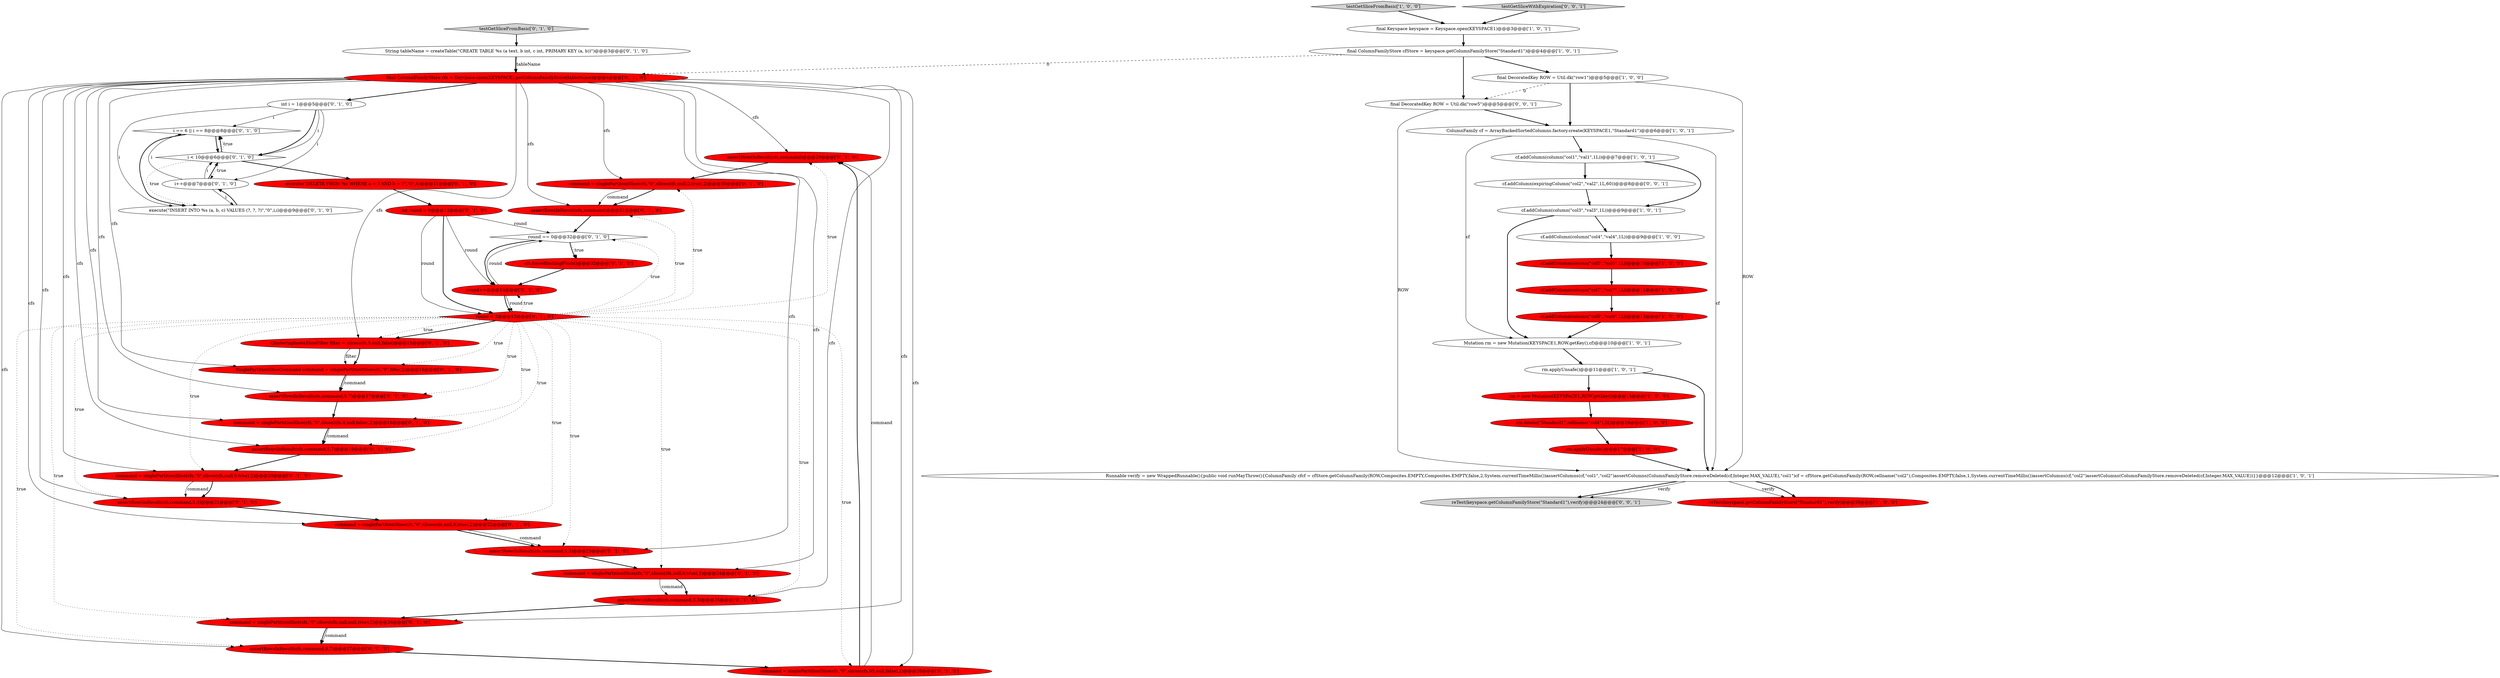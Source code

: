 digraph {
14 [style = filled, label = "cf.addColumn(column(\"col5\",\"val5\",1L))@@@10@@@['1', '0', '0']", fillcolor = red, shape = ellipse image = "AAA1AAABBB1BBB"];
0 [style = filled, label = "cf.addColumn(column(\"col9\",\"val9\",1L))@@@12@@@['1', '0', '0']", fillcolor = red, shape = ellipse image = "AAA1AAABBB1BBB"];
23 [style = filled, label = "assertRowsInResult(cfs,command)@@@29@@@['0', '1', '0']", fillcolor = red, shape = ellipse image = "AAA1AAABBB2BBB"];
24 [style = filled, label = "command = singlePartitionSlice(cfs,\"0\",slices(cfs,null,5,true),2)@@@20@@@['0', '1', '0']", fillcolor = red, shape = ellipse image = "AAA1AAABBB2BBB"];
48 [style = filled, label = "assertRowsInResult(cfs,command)@@@31@@@['0', '1', '0']", fillcolor = red, shape = ellipse image = "AAA1AAABBB2BBB"];
7 [style = filled, label = "cf.addColumn(column(\"col4\",\"val4\",1L))@@@9@@@['1', '0', '0']", fillcolor = white, shape = ellipse image = "AAA0AAABBB1BBB"];
4 [style = filled, label = "rm.applyUnsafe()@@@17@@@['1', '0', '0']", fillcolor = red, shape = ellipse image = "AAA1AAABBB1BBB"];
1 [style = filled, label = "testGetSliceFromBasic['1', '0', '0']", fillcolor = lightgray, shape = diamond image = "AAA0AAABBB1BBB"];
20 [style = filled, label = "final ColumnFamilyStore cfs = Keyspace.open(KEYSPACE).getColumnFamilyStore(tableName)@@@4@@@['0', '1', '0']", fillcolor = red, shape = ellipse image = "AAA1AAABBB2BBB"];
10 [style = filled, label = "ColumnFamily cf = ArrayBackedSortedColumns.factory.create(KEYSPACE1,\"Standard1\")@@@6@@@['1', '0', '1']", fillcolor = white, shape = ellipse image = "AAA0AAABBB1BBB"];
43 [style = filled, label = "command = singlePartitionSlice(cfs,\"0\",slices(cfs,95,null,false),2)@@@28@@@['0', '1', '0']", fillcolor = red, shape = ellipse image = "AAA1AAABBB2BBB"];
11 [style = filled, label = "cf.addColumn(column(\"col1\",\"val1\",1L))@@@7@@@['1', '0', '1']", fillcolor = white, shape = ellipse image = "AAA0AAABBB1BBB"];
40 [style = filled, label = "command = singlePartitionSlice(cfs,\"0\",slices(cfs,null,null,true),2)@@@26@@@['0', '1', '0']", fillcolor = red, shape = ellipse image = "AAA1AAABBB2BBB"];
45 [style = filled, label = "command = singlePartitionSlice(cfs,\"0\",slices(cfs,4,null,false),2)@@@18@@@['0', '1', '0']", fillcolor = red, shape = ellipse image = "AAA1AAABBB2BBB"];
3 [style = filled, label = "rm.applyUnsafe()@@@11@@@['1', '0', '1']", fillcolor = white, shape = ellipse image = "AAA0AAABBB1BBB"];
32 [style = filled, label = "ClusteringIndexSliceFilter filter = slices(cfs,5,null,false)@@@15@@@['0', '1', '0']", fillcolor = red, shape = ellipse image = "AAA1AAABBB2BBB"];
52 [style = filled, label = "reTest(keyspace.getColumnFamilyStore(\"Standard1\"),verify)@@@24@@@['0', '0', '1']", fillcolor = lightgray, shape = ellipse image = "AAA0AAABBB3BBB"];
29 [style = filled, label = "i == 6 || i == 8@@@8@@@['0', '1', '0']", fillcolor = white, shape = diamond image = "AAA0AAABBB2BBB"];
38 [style = filled, label = "i < 10@@@6@@@['0', '1', '0']", fillcolor = white, shape = diamond image = "AAA0AAABBB2BBB"];
15 [style = filled, label = "Runnable verify = new WrappedRunnable(){public void runMayThrow(){ColumnFamily cfcf = cfStore.getColumnFamily(ROW,Composites.EMPTY,Composites.EMPTY,false,2,System.currentTimeMillis())assertColumns(cf,\"col1\",\"col2\")assertColumns(ColumnFamilyStore.removeDeleted(cf,Integer.MAX_VALUE),\"col1\")cf = cfStore.getColumnFamily(ROW,cellname(\"col2\"),Composites.EMPTY,false,1,System.currentTimeMillis())assertColumns(cf,\"col2\")assertColumns(ColumnFamilyStore.removeDeleted(cf,Integer.MAX_VALUE))}}@@@12@@@['1', '0', '1']", fillcolor = white, shape = ellipse image = "AAA0AAABBB1BBB"];
18 [style = filled, label = "command = singlePartitionSlice(cfs,\"0\",slices(cfs,null,6,true),2)@@@24@@@['0', '1', '0']", fillcolor = red, shape = ellipse image = "AAA1AAABBB2BBB"];
9 [style = filled, label = "final ColumnFamilyStore cfStore = keyspace.getColumnFamilyStore(\"Standard1\")@@@4@@@['1', '0', '1']", fillcolor = white, shape = ellipse image = "AAA0AAABBB1BBB"];
26 [style = filled, label = "assertRowsInResult(cfs,command,9,7)@@@27@@@['0', '1', '0']", fillcolor = red, shape = ellipse image = "AAA1AAABBB2BBB"];
41 [style = filled, label = "cfs.forceBlockingFlush()@@@32@@@['0', '1', '0']", fillcolor = red, shape = ellipse image = "AAA1AAABBB2BBB"];
22 [style = filled, label = "assertRowsInResult(cfs,command,5,3)@@@21@@@['0', '1', '0']", fillcolor = red, shape = ellipse image = "AAA1AAABBB2BBB"];
42 [style = filled, label = "round < 2@@@13@@@['0', '1', '0']", fillcolor = red, shape = diamond image = "AAA1AAABBB2BBB"];
27 [style = filled, label = "execute(\"INSERT INTO %s (a, b, c) VALUES (?, ?, ?)\",\"0\",i,i)@@@9@@@['0', '1', '0']", fillcolor = white, shape = ellipse image = "AAA0AAABBB2BBB"];
44 [style = filled, label = "round++@@@14@@@['0', '1', '0']", fillcolor = red, shape = ellipse image = "AAA1AAABBB2BBB"];
8 [style = filled, label = "reTest(keyspace.getColumnFamilyStore(\"Standard1\"),verify)@@@39@@@['1', '0', '0']", fillcolor = red, shape = ellipse image = "AAA1AAABBB1BBB"];
16 [style = filled, label = "cf.addColumn(column(\"col7\",\"val7\",1L))@@@11@@@['1', '0', '0']", fillcolor = red, shape = ellipse image = "AAA1AAABBB1BBB"];
39 [style = filled, label = "assertRowsInResult(cfs,command,5,3)@@@23@@@['0', '1', '0']", fillcolor = red, shape = ellipse image = "AAA1AAABBB2BBB"];
6 [style = filled, label = "rm = new Mutation(KEYSPACE1,ROW.getKey())@@@15@@@['1', '0', '0']", fillcolor = red, shape = ellipse image = "AAA1AAABBB1BBB"];
35 [style = filled, label = "assertRowsInResult(cfs,command,5,7)@@@19@@@['0', '1', '0']", fillcolor = red, shape = ellipse image = "AAA1AAABBB2BBB"];
46 [style = filled, label = "command = singlePartitionSlice(cfs,\"0\",slices(cfs,null,6,true),2)@@@22@@@['0', '1', '0']", fillcolor = red, shape = ellipse image = "AAA1AAABBB2BBB"];
5 [style = filled, label = "cf.addColumn(column(\"col3\",\"val3\",1L))@@@9@@@['1', '0', '1']", fillcolor = white, shape = ellipse image = "AAA0AAABBB1BBB"];
50 [style = filled, label = "cf.addColumn(expiringColumn(\"col2\",\"val2\",1L,60))@@@8@@@['0', '0', '1']", fillcolor = white, shape = ellipse image = "AAA0AAABBB3BBB"];
13 [style = filled, label = "final DecoratedKey ROW = Util.dk(\"row1\")@@@5@@@['1', '0', '0']", fillcolor = white, shape = ellipse image = "AAA0AAABBB1BBB"];
51 [style = filled, label = "testGetSliceWithExpiration['0', '0', '1']", fillcolor = lightgray, shape = diamond image = "AAA0AAABBB3BBB"];
19 [style = filled, label = "int i = 1@@@5@@@['0', '1', '0']", fillcolor = white, shape = ellipse image = "AAA0AAABBB2BBB"];
49 [style = filled, label = "final DecoratedKey ROW = Util.dk(\"row5\")@@@5@@@['0', '0', '1']", fillcolor = white, shape = ellipse image = "AAA0AAABBB3BBB"];
2 [style = filled, label = "rm.delete(\"Standard1\",cellname(\"col4\"),2L)@@@16@@@['1', '0', '0']", fillcolor = red, shape = ellipse image = "AAA1AAABBB1BBB"];
12 [style = filled, label = "final Keyspace keyspace = Keyspace.open(KEYSPACE1)@@@3@@@['1', '0', '1']", fillcolor = white, shape = ellipse image = "AAA0AAABBB1BBB"];
30 [style = filled, label = "SinglePartitionSliceCommand command = singlePartitionSlice(cfs,\"0\",filter,2)@@@16@@@['0', '1', '0']", fillcolor = red, shape = ellipse image = "AAA1AAABBB2BBB"];
47 [style = filled, label = "command = singlePartitionSlice(cfs,\"0\",slices(cfs,null,0,true),2)@@@30@@@['0', '1', '0']", fillcolor = red, shape = ellipse image = "AAA1AAABBB2BBB"];
28 [style = filled, label = "testGetSliceFromBasic['0', '1', '0']", fillcolor = lightgray, shape = diamond image = "AAA0AAABBB2BBB"];
33 [style = filled, label = "String tableName = createTable(\"CREATE TABLE %s (a text, b int, c int, PRIMARY KEY (a, b))\")@@@3@@@['0', '1', '0']", fillcolor = white, shape = ellipse image = "AAA0AAABBB2BBB"];
17 [style = filled, label = "Mutation rm = new Mutation(KEYSPACE1,ROW.getKey(),cf)@@@10@@@['1', '0', '1']", fillcolor = white, shape = ellipse image = "AAA0AAABBB1BBB"];
31 [style = filled, label = "assertRowsInResult(cfs,command,5,3)@@@25@@@['0', '1', '0']", fillcolor = red, shape = ellipse image = "AAA1AAABBB2BBB"];
25 [style = filled, label = "round == 0@@@32@@@['0', '1', '0']", fillcolor = white, shape = diamond image = "AAA0AAABBB2BBB"];
21 [style = filled, label = "execute(\"DELETE FROM %s WHERE a = ? AND b = ?\",\"0\",4)@@@11@@@['0', '1', '0']", fillcolor = red, shape = ellipse image = "AAA1AAABBB2BBB"];
36 [style = filled, label = "i++@@@7@@@['0', '1', '0']", fillcolor = white, shape = ellipse image = "AAA0AAABBB2BBB"];
34 [style = filled, label = "assertRowsInResult(cfs,command,5,7)@@@17@@@['0', '1', '0']", fillcolor = red, shape = ellipse image = "AAA1AAABBB2BBB"];
37 [style = filled, label = "int round = 0@@@12@@@['0', '1', '0']", fillcolor = red, shape = ellipse image = "AAA1AAABBB2BBB"];
16->0 [style = bold, label=""];
18->31 [style = solid, label="command"];
20->48 [style = solid, label="cfs"];
44->42 [style = solid, label="round"];
42->47 [style = dotted, label="true"];
20->35 [style = solid, label="cfs"];
4->15 [style = bold, label=""];
20->30 [style = solid, label="cfs"];
12->9 [style = bold, label=""];
37->25 [style = solid, label="round"];
44->25 [style = solid, label="round"];
43->23 [style = bold, label=""];
20->18 [style = solid, label="cfs"];
25->44 [style = bold, label=""];
45->35 [style = solid, label="command"];
7->14 [style = bold, label=""];
39->18 [style = bold, label=""];
50->5 [style = bold, label=""];
49->10 [style = bold, label=""];
15->52 [style = bold, label=""];
42->48 [style = dotted, label="true"];
1->12 [style = bold, label=""];
31->40 [style = bold, label=""];
40->26 [style = bold, label=""];
42->23 [style = dotted, label="true"];
42->22 [style = dotted, label="true"];
45->35 [style = bold, label=""];
20->34 [style = solid, label="cfs"];
42->32 [style = dotted, label="true"];
10->11 [style = bold, label=""];
14->16 [style = bold, label=""];
18->31 [style = bold, label=""];
19->29 [style = solid, label="i"];
42->26 [style = dotted, label="true"];
22->46 [style = bold, label=""];
47->48 [style = bold, label=""];
47->48 [style = solid, label="command"];
0->17 [style = bold, label=""];
20->45 [style = solid, label="cfs"];
26->43 [style = bold, label=""];
20->32 [style = solid, label="cfs"];
30->34 [style = bold, label=""];
46->39 [style = bold, label=""];
5->17 [style = bold, label=""];
2->4 [style = bold, label=""];
42->24 [style = dotted, label="true"];
6->2 [style = bold, label=""];
29->27 [style = bold, label=""];
21->37 [style = bold, label=""];
20->22 [style = solid, label="cfs"];
20->47 [style = solid, label="cfs"];
42->43 [style = dotted, label="true"];
20->23 [style = solid, label="cfs"];
19->36 [style = solid, label="i"];
42->32 [style = bold, label=""];
13->49 [style = dashed, label="0"];
49->15 [style = solid, label="ROW"];
5->7 [style = bold, label=""];
36->38 [style = solid, label="i"];
29->38 [style = bold, label=""];
42->30 [style = dotted, label="true"];
10->15 [style = solid, label="cf"];
20->24 [style = solid, label="cfs"];
20->19 [style = bold, label=""];
42->45 [style = dotted, label="true"];
19->38 [style = bold, label=""];
33->20 [style = solid, label="tableName"];
42->39 [style = dotted, label="true"];
13->10 [style = bold, label=""];
44->42 [style = bold, label=""];
24->22 [style = solid, label="command"];
42->44 [style = dotted, label="true"];
38->27 [style = dotted, label="true"];
25->41 [style = bold, label=""];
51->12 [style = bold, label=""];
15->8 [style = solid, label="verify"];
36->27 [style = solid, label="i"];
3->6 [style = bold, label=""];
20->40 [style = solid, label="cfs"];
32->30 [style = bold, label=""];
42->40 [style = dotted, label="true"];
35->24 [style = bold, label=""];
11->5 [style = bold, label=""];
43->23 [style = solid, label="command"];
42->18 [style = dotted, label="true"];
37->42 [style = solid, label="round"];
23->47 [style = bold, label=""];
17->3 [style = bold, label=""];
32->30 [style = solid, label="filter"];
11->50 [style = bold, label=""];
20->26 [style = solid, label="cfs"];
9->49 [style = bold, label=""];
15->52 [style = solid, label="verify"];
20->31 [style = solid, label="cfs"];
19->38 [style = solid, label="i"];
15->8 [style = bold, label=""];
38->36 [style = dotted, label="true"];
37->42 [style = bold, label=""];
42->34 [style = dotted, label="true"];
46->39 [style = solid, label="command"];
9->20 [style = dashed, label="0"];
19->27 [style = solid, label="i"];
27->36 [style = bold, label=""];
33->20 [style = bold, label=""];
20->43 [style = solid, label="cfs"];
38->29 [style = bold, label=""];
34->45 [style = bold, label=""];
42->31 [style = dotted, label="true"];
3->15 [style = bold, label=""];
25->41 [style = dotted, label="true"];
20->46 [style = solid, label="cfs"];
24->22 [style = bold, label=""];
40->26 [style = solid, label="command"];
13->15 [style = solid, label="ROW"];
28->33 [style = bold, label=""];
30->34 [style = solid, label="command"];
20->39 [style = solid, label="cfs"];
36->29 [style = solid, label="i"];
48->25 [style = bold, label=""];
38->21 [style = bold, label=""];
42->35 [style = dotted, label="true"];
42->25 [style = dotted, label="true"];
36->38 [style = bold, label=""];
38->29 [style = dotted, label="true"];
10->17 [style = solid, label="cf"];
42->46 [style = dotted, label="true"];
41->44 [style = bold, label=""];
37->44 [style = solid, label="round"];
9->13 [style = bold, label=""];
}
